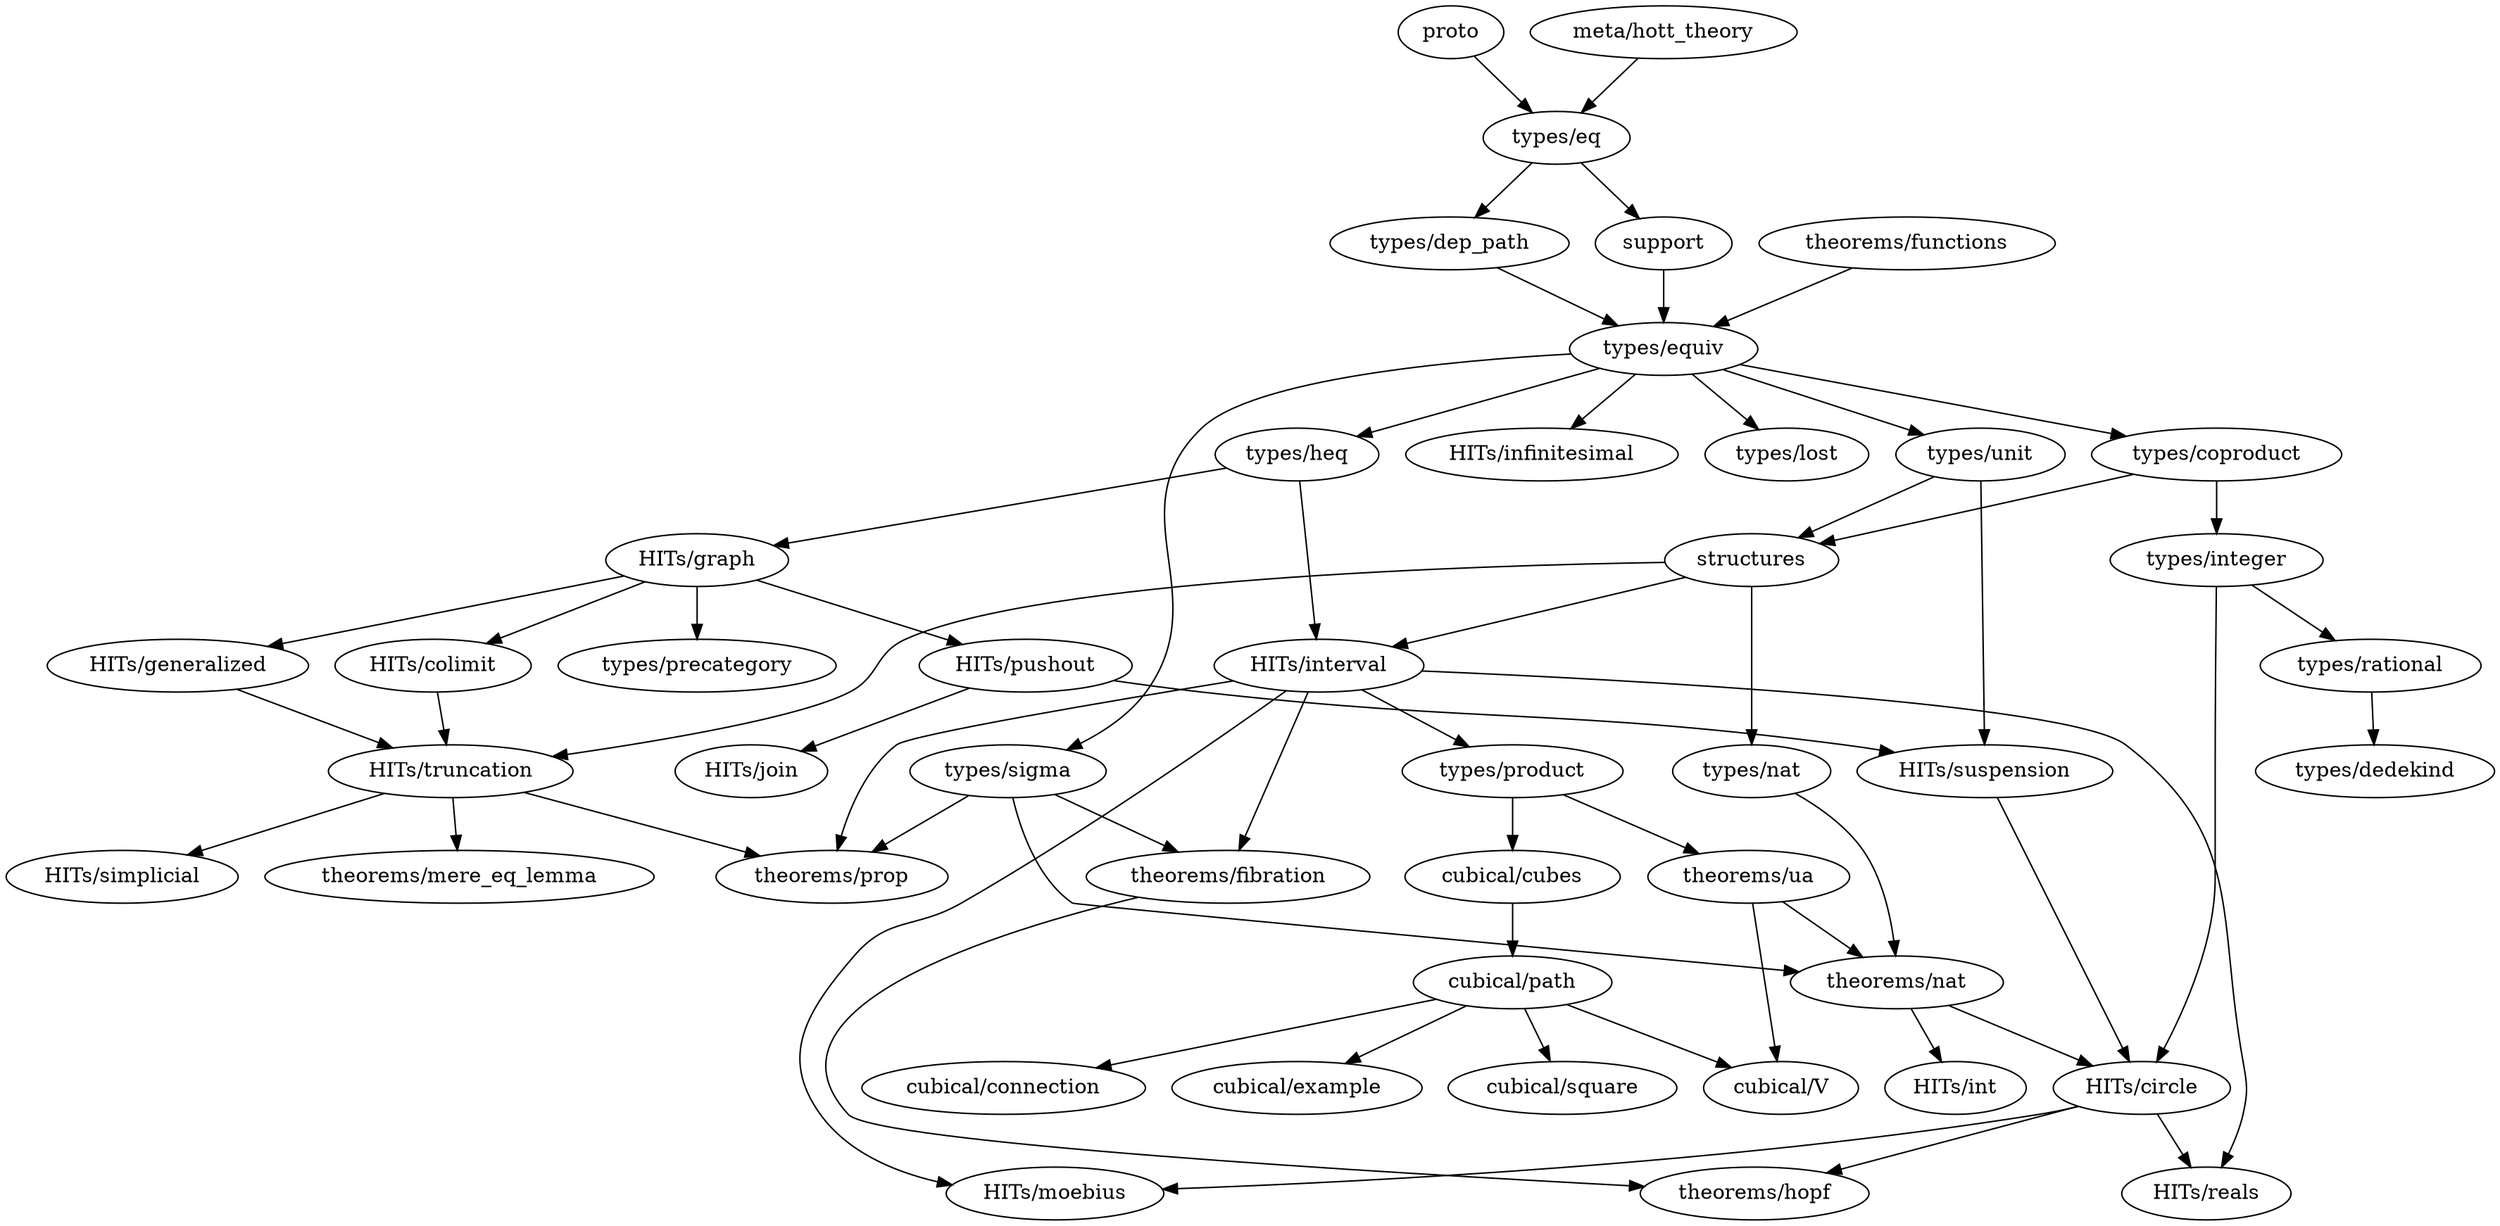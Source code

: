 digraph dependency_map {
  proto -> "types/eq"
  "meta/hott_theory" -> "types/eq"
  support -> "types/equiv"
  structures -> {
    "HITs/interval",
    "HITs/truncation",
    "types/nat"
  }

  subgraph types {
    "types/coproduct" -> { "types/integer", structures }
    "types/dedekind"
    "types/dep_path" -> "types/equiv"
    "types/eq" -> { "types/dep_path", support }
    "types/equiv" -> {
      "types/heq",
      "HITs/infinitesimal",
      "types/coproduct",
      "types/lost",
      "types/unit",
      "types/sigma"
    }
    "types/heq" -> {
      "HITs/interval",
      "HITs/graph"
    }
    "types/integer" -> {
      "HITs/circle",
      "types/rational"
    }
    "types/lost"
    "types/nat" -> { "theorems/nat" }
    "types/product" -> { "cubical/cubes", "theorems/ua" }
    "types/rational" -> { "types/dedekind" }
    "types/sigma" -> { "theorems/fibration", "theorems/prop", "theorems/nat" }
    "types/unit" -> { structures, "HITs/suspension" }
  }

  subgraph HITs {
    "HITs/circle" -> { "theorems/hopf", "HITs/moebius", "HITs/reals" }
    "HITs/colimit" -> "HITs/truncation"
    "HITs/generalized" -> "HITs/truncation"
    "HITs/graph" -> {
      "HITs/colimit",
      "HITs/generalized",
      "HITs/pushout",
      "types/precategory"
    }
    "HITs/infinitesimal"
    "HITs/interval" -> {
      "HITs/moebius",
      "HITs/reals",
      "types/product",
      "theorems/prop",
      "theorems/fibration"
    }
    "HITs/join"
    "HITs/moebius"
    "HITs/pushout" -> {
      "HITs/join",
      "HITs/suspension"
    }
    "HITs/reals"
    "HITs/simplicial"
    "HITs/suspension" -> "HITs/circle"
    "HITs/truncation" -> {
      "theorems/mere_eq_lemma",
      "theorems/prop",
      "HITs/simplicial"
    }
  }

  subgraph cubical {
    "cubical/connection"
    "cubical/cubes" -> "cubical/path"
    "cubical/example"
    "cubical/path" -> {
      "cubical/square",
      "cubical/example",
      "cubical/V",
      "cubical/connection"
    }
    "cubical/square"
    "cubical/V"
  }

  subgraph theorems {
    "theorems/fibration" -> { "theorems/hopf" }
    "theorems/functions" -> { "types/equiv" }
    "theorems/hopf"
    "theorems/mere_eq_lemma"
    "theorems/nat" -> { "HITs/circle", "HITs/int" }
    "theorems/prop"
    "theorems/ua" -> { "theorems/nat", "cubical/V" }
  }
}